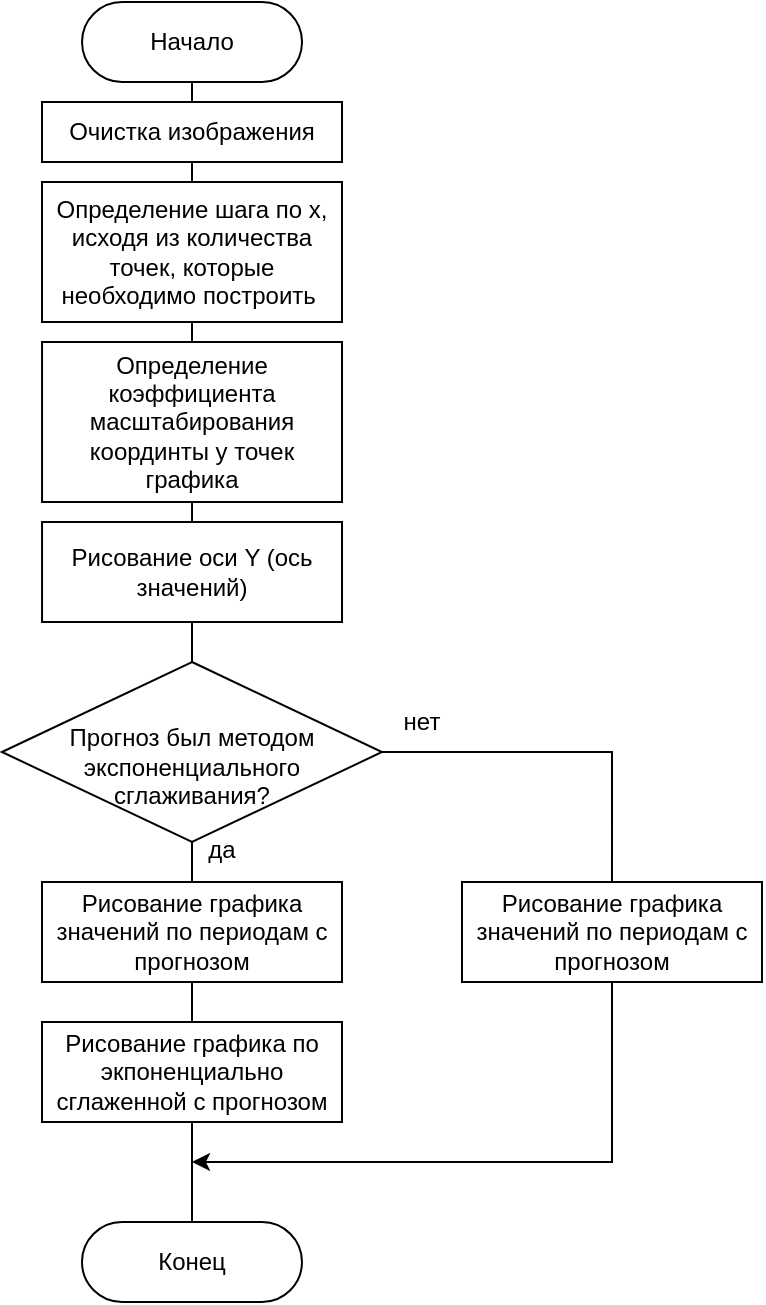 <mxfile version="12.4.2" type="device" pages="1"><diagram id="be9OYtSnKyYI49UmVUTB" name="Page-1"><mxGraphModel dx="1100" dy="1463" grid="1" gridSize="10" guides="1" tooltips="1" connect="1" arrows="1" fold="1" page="1" pageScale="1" pageWidth="827" pageHeight="1169" math="0" shadow="0"><root><mxCell id="0"/><mxCell id="1" parent="0"/><mxCell id="MiiH8tFxxQEkkxLH4dBQ-1" style="edgeStyle=orthogonalEdgeStyle;rounded=0;orthogonalLoop=1;jettySize=auto;html=1;exitX=0.5;exitY=1;exitDx=0;exitDy=0;entryX=0.5;entryY=0;entryDx=0;entryDy=0;endArrow=none;endFill=0;" parent="1" source="MiiH8tFxxQEkkxLH4dBQ-2" target="MiiH8tFxxQEkkxLH4dBQ-4" edge="1"><mxGeometry relative="1" as="geometry"/></mxCell><mxCell id="MiiH8tFxxQEkkxLH4dBQ-2" value="Начало" style="rounded=1;whiteSpace=wrap;html=1;arcSize=50;" parent="1" vertex="1"><mxGeometry x="320.01" y="30" width="110" height="40" as="geometry"/></mxCell><mxCell id="MiiH8tFxxQEkkxLH4dBQ-3" style="edgeStyle=orthogonalEdgeStyle;rounded=0;orthogonalLoop=1;jettySize=auto;html=1;exitX=0.5;exitY=1;exitDx=0;exitDy=0;entryX=0.5;entryY=0;entryDx=0;entryDy=0;endArrow=none;endFill=0;" parent="1" source="MiiH8tFxxQEkkxLH4dBQ-4" target="MiiH8tFxxQEkkxLH4dBQ-6" edge="1"><mxGeometry relative="1" as="geometry"/></mxCell><mxCell id="MiiH8tFxxQEkkxLH4dBQ-4" value="&lt;span style=&quot;white-space: normal&quot;&gt;Очистка изображения&lt;/span&gt;" style="rounded=0;whiteSpace=wrap;html=1;" parent="1" vertex="1"><mxGeometry x="300" y="80" width="150.01" height="30" as="geometry"/></mxCell><mxCell id="MiiH8tFxxQEkkxLH4dBQ-5" style="edgeStyle=orthogonalEdgeStyle;rounded=0;orthogonalLoop=1;jettySize=auto;html=1;exitX=0.5;exitY=1;exitDx=0;exitDy=0;entryX=0.5;entryY=0;entryDx=0;entryDy=0;endArrow=none;endFill=0;" parent="1" source="MiiH8tFxxQEkkxLH4dBQ-6" target="MiiH8tFxxQEkkxLH4dBQ-8" edge="1"><mxGeometry relative="1" as="geometry"/></mxCell><mxCell id="MiiH8tFxxQEkkxLH4dBQ-6" value="&lt;span style=&quot;white-space: normal&quot;&gt;Определение шага по x, исходя из количества точек, которые необходимо построить&amp;nbsp;&lt;/span&gt;" style="rounded=0;whiteSpace=wrap;html=1;" parent="1" vertex="1"><mxGeometry x="300" y="120" width="149.99" height="70" as="geometry"/></mxCell><mxCell id="MiiH8tFxxQEkkxLH4dBQ-17" style="edgeStyle=orthogonalEdgeStyle;rounded=0;orthogonalLoop=1;jettySize=auto;html=1;exitX=0.5;exitY=1;exitDx=0;exitDy=0;entryX=0.5;entryY=0;entryDx=0;entryDy=0;endArrow=none;endFill=0;" parent="1" source="MiiH8tFxxQEkkxLH4dBQ-8" target="MiiH8tFxxQEkkxLH4dBQ-15" edge="1"><mxGeometry relative="1" as="geometry"/></mxCell><mxCell id="MiiH8tFxxQEkkxLH4dBQ-8" value="Определение коэффициента масштабирования координты y точек графика" style="rounded=0;whiteSpace=wrap;html=1;" parent="1" vertex="1"><mxGeometry x="300.02" y="200" width="149.99" height="80" as="geometry"/></mxCell><mxCell id="MiiH8tFxxQEkkxLH4dBQ-13" value="Конец" style="rounded=1;whiteSpace=wrap;html=1;arcSize=50;" parent="1" vertex="1"><mxGeometry x="319.99" y="640" width="110" height="40" as="geometry"/></mxCell><mxCell id="MiiH8tFxxQEkkxLH4dBQ-31" style="edgeStyle=orthogonalEdgeStyle;rounded=0;orthogonalLoop=1;jettySize=auto;html=1;exitX=0.5;exitY=1;exitDx=0;exitDy=0;entryX=0.5;entryY=0;entryDx=0;entryDy=0;endArrow=none;endFill=0;" parent="1" source="MiiH8tFxxQEkkxLH4dBQ-15" target="MiiH8tFxxQEkkxLH4dBQ-20" edge="1"><mxGeometry relative="1" as="geometry"/></mxCell><mxCell id="MiiH8tFxxQEkkxLH4dBQ-15" value="&lt;span style=&quot;white-space: normal&quot;&gt;Рисование оси Y (ось значений)&lt;/span&gt;" style="rounded=0;whiteSpace=wrap;html=1;" parent="1" vertex="1"><mxGeometry x="300.02" y="290" width="149.99" height="50" as="geometry"/></mxCell><mxCell id="MiiH8tFxxQEkkxLH4dBQ-25" style="edgeStyle=orthogonalEdgeStyle;rounded=0;orthogonalLoop=1;jettySize=auto;html=1;exitX=0.5;exitY=1;exitDx=0;exitDy=0;entryX=0.5;entryY=0;entryDx=0;entryDy=0;endArrow=none;endFill=0;" parent="1" source="MiiH8tFxxQEkkxLH4dBQ-20" target="MiiH8tFxxQEkkxLH4dBQ-21" edge="1"><mxGeometry relative="1" as="geometry"/></mxCell><mxCell id="MiiH8tFxxQEkkxLH4dBQ-28" style="edgeStyle=orthogonalEdgeStyle;rounded=0;orthogonalLoop=1;jettySize=auto;html=1;exitX=1;exitY=0.5;exitDx=0;exitDy=0;entryX=0.5;entryY=0;entryDx=0;entryDy=0;endArrow=none;endFill=0;" parent="1" source="MiiH8tFxxQEkkxLH4dBQ-20" target="MiiH8tFxxQEkkxLH4dBQ-23" edge="1"><mxGeometry relative="1" as="geometry"/></mxCell><mxCell id="MiiH8tFxxQEkkxLH4dBQ-20" value="&lt;br&gt;Прогноз был методом экспоненциального сглаживания?" style="rhombus;whiteSpace=wrap;html=1;" parent="1" vertex="1"><mxGeometry x="280.01" y="360" width="190" height="90" as="geometry"/></mxCell><mxCell id="MiiH8tFxxQEkkxLH4dBQ-26" style="edgeStyle=orthogonalEdgeStyle;rounded=0;orthogonalLoop=1;jettySize=auto;html=1;exitX=0.5;exitY=1;exitDx=0;exitDy=0;entryX=0.5;entryY=0;entryDx=0;entryDy=0;endArrow=none;endFill=0;" parent="1" source="MiiH8tFxxQEkkxLH4dBQ-21" target="MiiH8tFxxQEkkxLH4dBQ-22" edge="1"><mxGeometry relative="1" as="geometry"/></mxCell><mxCell id="MiiH8tFxxQEkkxLH4dBQ-21" value="&lt;span style=&quot;white-space: normal&quot;&gt;Рисование графика значений по периодам с прогнозом&lt;/span&gt;" style="rounded=0;whiteSpace=wrap;html=1;" parent="1" vertex="1"><mxGeometry x="300" y="470" width="149.99" height="50" as="geometry"/></mxCell><mxCell id="MiiH8tFxxQEkkxLH4dBQ-27" style="edgeStyle=orthogonalEdgeStyle;rounded=0;orthogonalLoop=1;jettySize=auto;html=1;exitX=0.5;exitY=1;exitDx=0;exitDy=0;entryX=0.5;entryY=0;entryDx=0;entryDy=0;endArrow=none;endFill=0;" parent="1" source="MiiH8tFxxQEkkxLH4dBQ-22" target="MiiH8tFxxQEkkxLH4dBQ-13" edge="1"><mxGeometry relative="1" as="geometry"/></mxCell><mxCell id="MiiH8tFxxQEkkxLH4dBQ-22" value="&lt;span style=&quot;white-space: normal&quot;&gt;Рисование графика по экпоненциально сглаженной с прогнозом&lt;/span&gt;" style="rounded=0;whiteSpace=wrap;html=1;" parent="1" vertex="1"><mxGeometry x="300" y="540" width="149.99" height="50" as="geometry"/></mxCell><mxCell id="MiiH8tFxxQEkkxLH4dBQ-30" style="edgeStyle=orthogonalEdgeStyle;rounded=0;orthogonalLoop=1;jettySize=auto;html=1;exitX=0.5;exitY=1;exitDx=0;exitDy=0;endArrow=classic;endFill=1;" parent="1" source="MiiH8tFxxQEkkxLH4dBQ-23" edge="1"><mxGeometry relative="1" as="geometry"><mxPoint x="375" y="610" as="targetPoint"/><Array as="points"><mxPoint x="585" y="610"/><mxPoint x="375" y="610"/></Array></mxGeometry></mxCell><mxCell id="MiiH8tFxxQEkkxLH4dBQ-23" value="&lt;span style=&quot;white-space: normal&quot;&gt;Рисование графика значений по периодам с прогнозом&lt;/span&gt;" style="rounded=0;whiteSpace=wrap;html=1;" parent="1" vertex="1"><mxGeometry x="510" y="470" width="149.99" height="50" as="geometry"/></mxCell><mxCell id="MiiH8tFxxQEkkxLH4dBQ-32" value="да" style="text;html=1;strokeColor=none;fillColor=none;align=center;verticalAlign=middle;whiteSpace=wrap;rounded=0;" parent="1" vertex="1"><mxGeometry x="370" y="444" width="40" height="20" as="geometry"/></mxCell><mxCell id="MiiH8tFxxQEkkxLH4dBQ-33" value="нет" style="text;html=1;strokeColor=none;fillColor=none;align=center;verticalAlign=middle;whiteSpace=wrap;rounded=0;" parent="1" vertex="1"><mxGeometry x="470.01" y="380" width="40" height="20" as="geometry"/></mxCell></root></mxGraphModel></diagram></mxfile>